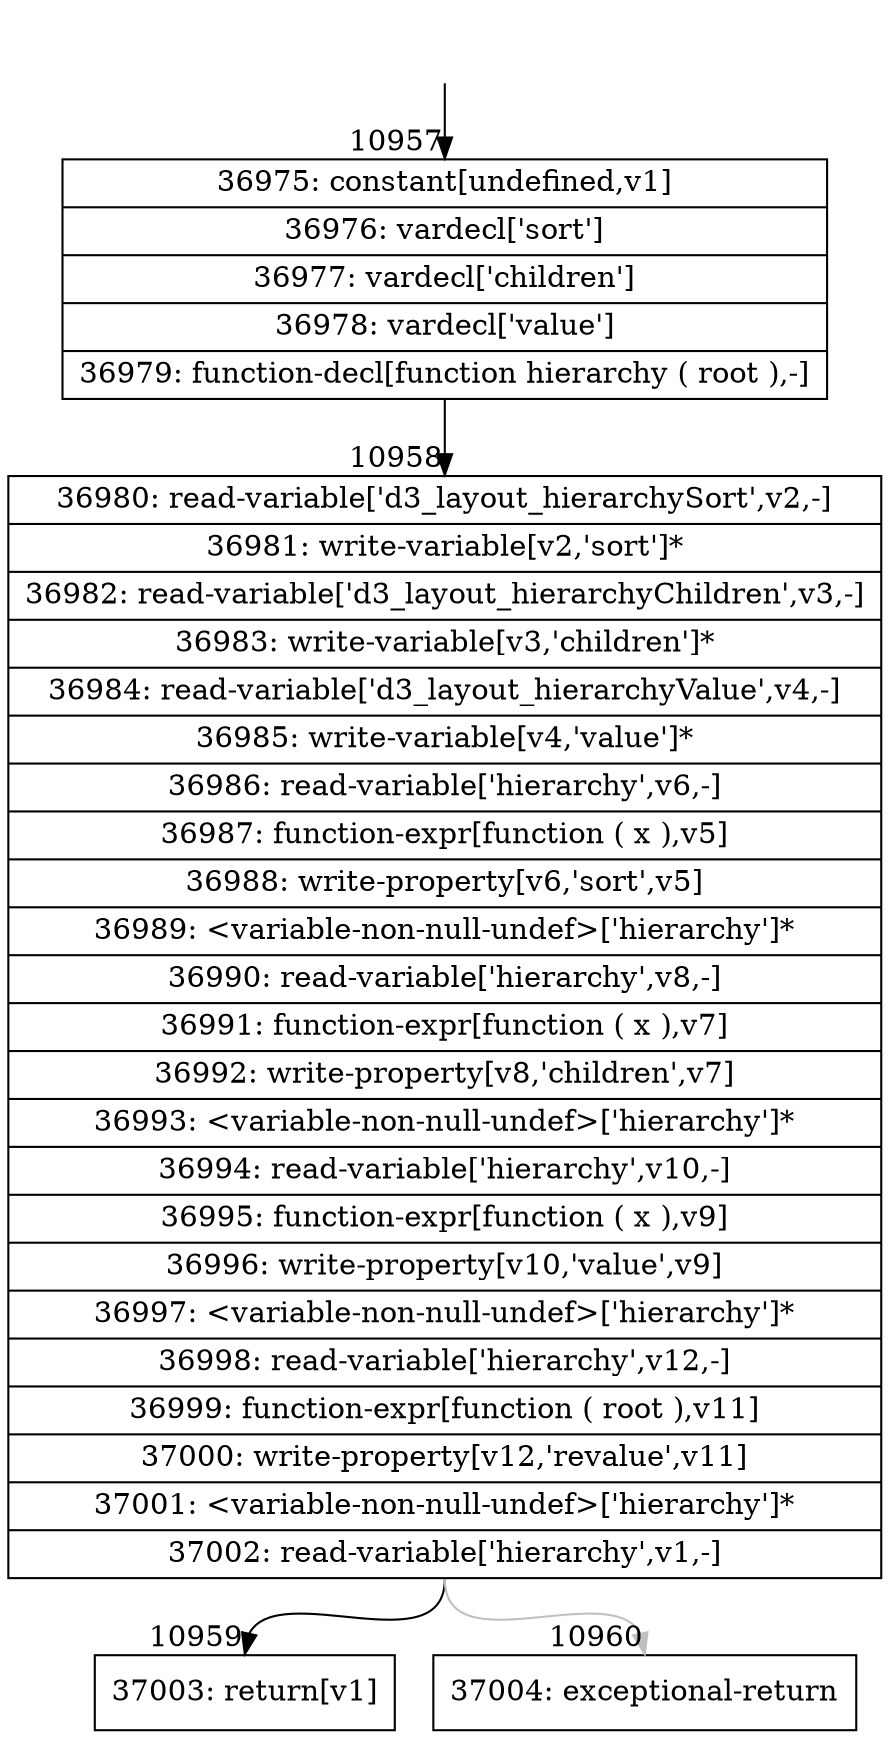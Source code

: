 digraph {
rankdir="TD"
BB_entry995[shape=none,label=""];
BB_entry995 -> BB10957 [tailport=s, headport=n, headlabel="    10957"]
BB10957 [shape=record label="{36975: constant[undefined,v1]|36976: vardecl['sort']|36977: vardecl['children']|36978: vardecl['value']|36979: function-decl[function hierarchy ( root ),-]}" ] 
BB10957 -> BB10958 [tailport=s, headport=n, headlabel="      10958"]
BB10958 [shape=record label="{36980: read-variable['d3_layout_hierarchySort',v2,-]|36981: write-variable[v2,'sort']*|36982: read-variable['d3_layout_hierarchyChildren',v3,-]|36983: write-variable[v3,'children']*|36984: read-variable['d3_layout_hierarchyValue',v4,-]|36985: write-variable[v4,'value']*|36986: read-variable['hierarchy',v6,-]|36987: function-expr[function ( x ),v5]|36988: write-property[v6,'sort',v5]|36989: \<variable-non-null-undef\>['hierarchy']*|36990: read-variable['hierarchy',v8,-]|36991: function-expr[function ( x ),v7]|36992: write-property[v8,'children',v7]|36993: \<variable-non-null-undef\>['hierarchy']*|36994: read-variable['hierarchy',v10,-]|36995: function-expr[function ( x ),v9]|36996: write-property[v10,'value',v9]|36997: \<variable-non-null-undef\>['hierarchy']*|36998: read-variable['hierarchy',v12,-]|36999: function-expr[function ( root ),v11]|37000: write-property[v12,'revalue',v11]|37001: \<variable-non-null-undef\>['hierarchy']*|37002: read-variable['hierarchy',v1,-]}" ] 
BB10958 -> BB10959 [tailport=s, headport=n, headlabel="      10959"]
BB10958 -> BB10960 [tailport=s, headport=n, color=gray, headlabel="      10960"]
BB10959 [shape=record label="{37003: return[v1]}" ] 
BB10960 [shape=record label="{37004: exceptional-return}" ] 
//#$~ 6513
}
